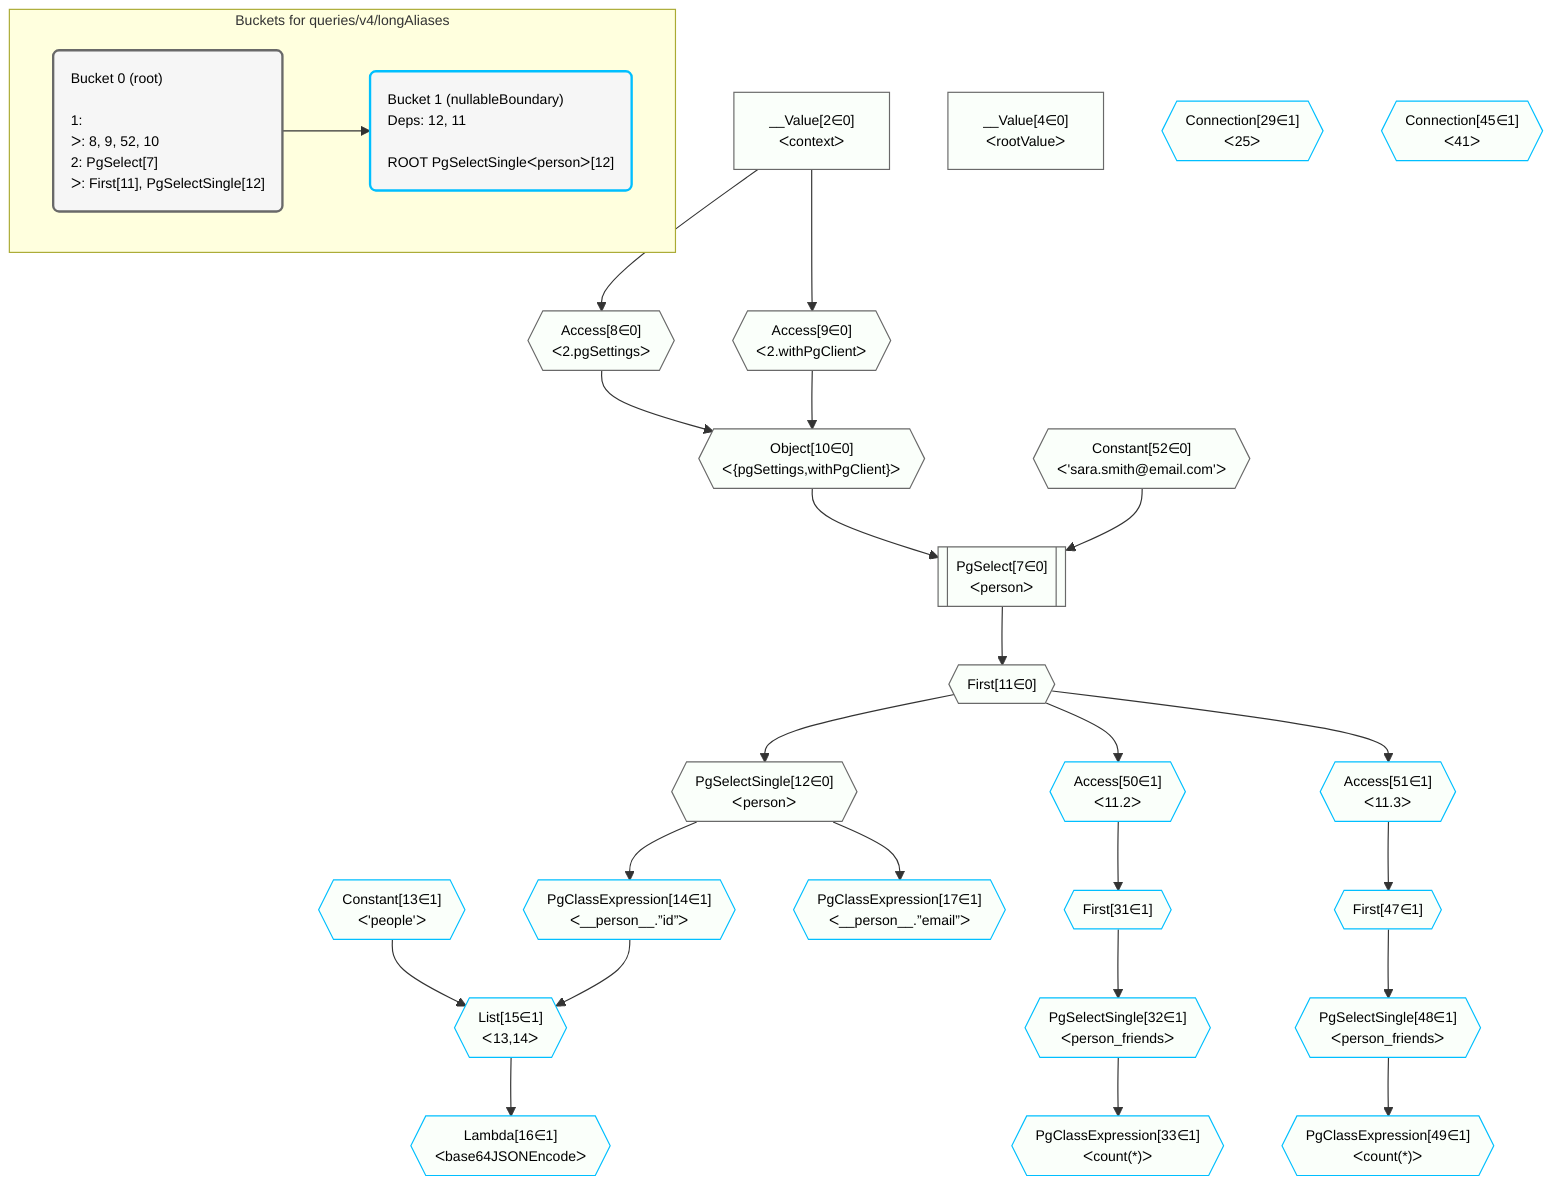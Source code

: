 %%{init: {'themeVariables': { 'fontSize': '12px'}}}%%
graph TD
    classDef path fill:#eee,stroke:#000,color:#000
    classDef plan fill:#fff,stroke-width:1px,color:#000
    classDef itemplan fill:#fff,stroke-width:2px,color:#000
    classDef unbatchedplan fill:#dff,stroke-width:1px,color:#000
    classDef sideeffectplan fill:#fcc,stroke-width:2px,color:#000
    classDef bucket fill:#f6f6f6,color:#000,stroke-width:2px,text-align:left


    %% plan dependencies
    PgSelect7[["PgSelect[7∈0]<br />ᐸpersonᐳ"]]:::plan
    Object10{{"Object[10∈0]<br />ᐸ{pgSettings,withPgClient}ᐳ"}}:::plan
    Constant52{{"Constant[52∈0]<br />ᐸ'sara.smith@email.com'ᐳ"}}:::plan
    Object10 & Constant52 --> PgSelect7
    Access8{{"Access[8∈0]<br />ᐸ2.pgSettingsᐳ"}}:::plan
    Access9{{"Access[9∈0]<br />ᐸ2.withPgClientᐳ"}}:::plan
    Access8 & Access9 --> Object10
    __Value2["__Value[2∈0]<br />ᐸcontextᐳ"]:::plan
    __Value2 --> Access8
    __Value2 --> Access9
    First11{{"First[11∈0]"}}:::plan
    PgSelect7 --> First11
    PgSelectSingle12{{"PgSelectSingle[12∈0]<br />ᐸpersonᐳ"}}:::plan
    First11 --> PgSelectSingle12
    __Value4["__Value[4∈0]<br />ᐸrootValueᐳ"]:::plan
    List15{{"List[15∈1]<br />ᐸ13,14ᐳ"}}:::plan
    Constant13{{"Constant[13∈1]<br />ᐸ'people'ᐳ"}}:::plan
    PgClassExpression14{{"PgClassExpression[14∈1]<br />ᐸ__person__.”id”ᐳ"}}:::plan
    Constant13 & PgClassExpression14 --> List15
    PgSelectSingle12 --> PgClassExpression14
    Lambda16{{"Lambda[16∈1]<br />ᐸbase64JSONEncodeᐳ"}}:::plan
    List15 --> Lambda16
    PgClassExpression17{{"PgClassExpression[17∈1]<br />ᐸ__person__.”email”ᐳ"}}:::plan
    PgSelectSingle12 --> PgClassExpression17
    First31{{"First[31∈1]"}}:::plan
    Access50{{"Access[50∈1]<br />ᐸ11.2ᐳ"}}:::plan
    Access50 --> First31
    PgSelectSingle32{{"PgSelectSingle[32∈1]<br />ᐸperson_friendsᐳ"}}:::plan
    First31 --> PgSelectSingle32
    PgClassExpression33{{"PgClassExpression[33∈1]<br />ᐸcount(*)ᐳ"}}:::plan
    PgSelectSingle32 --> PgClassExpression33
    First47{{"First[47∈1]"}}:::plan
    Access51{{"Access[51∈1]<br />ᐸ11.3ᐳ"}}:::plan
    Access51 --> First47
    PgSelectSingle48{{"PgSelectSingle[48∈1]<br />ᐸperson_friendsᐳ"}}:::plan
    First47 --> PgSelectSingle48
    PgClassExpression49{{"PgClassExpression[49∈1]<br />ᐸcount(*)ᐳ"}}:::plan
    PgSelectSingle48 --> PgClassExpression49
    First11 --> Access50
    First11 --> Access51
    Connection29{{"Connection[29∈1]<br />ᐸ25ᐳ"}}:::plan
    Connection45{{"Connection[45∈1]<br />ᐸ41ᐳ"}}:::plan

    %% define steps

    subgraph "Buckets for queries/v4/longAliases"
    Bucket0("Bucket 0 (root)<br /><br />1: <br />ᐳ: 8, 9, 52, 10<br />2: PgSelect[7]<br />ᐳ: First[11], PgSelectSingle[12]"):::bucket
    classDef bucket0 stroke:#696969
    class Bucket0,__Value2,__Value4,PgSelect7,Access8,Access9,Object10,First11,PgSelectSingle12,Constant52 bucket0
    Bucket1("Bucket 1 (nullableBoundary)<br />Deps: 12, 11<br /><br />ROOT PgSelectSingleᐸpersonᐳ[12]"):::bucket
    classDef bucket1 stroke:#00bfff
    class Bucket1,Constant13,PgClassExpression14,List15,Lambda16,PgClassExpression17,Connection29,First31,PgSelectSingle32,PgClassExpression33,Connection45,First47,PgSelectSingle48,PgClassExpression49,Access50,Access51 bucket1
    Bucket0 --> Bucket1
    classDef unary fill:#fafffa,borderWidth:8px
    class PgSelect7,Object10,Access8,Access9,First11,PgSelectSingle12,__Value2,__Value4,Constant52,List15,PgClassExpression14,Lambda16,PgClassExpression17,First31,PgSelectSingle32,PgClassExpression33,First47,PgSelectSingle48,PgClassExpression49,Access50,Access51,Constant13,Connection29,Connection45 unary
    end